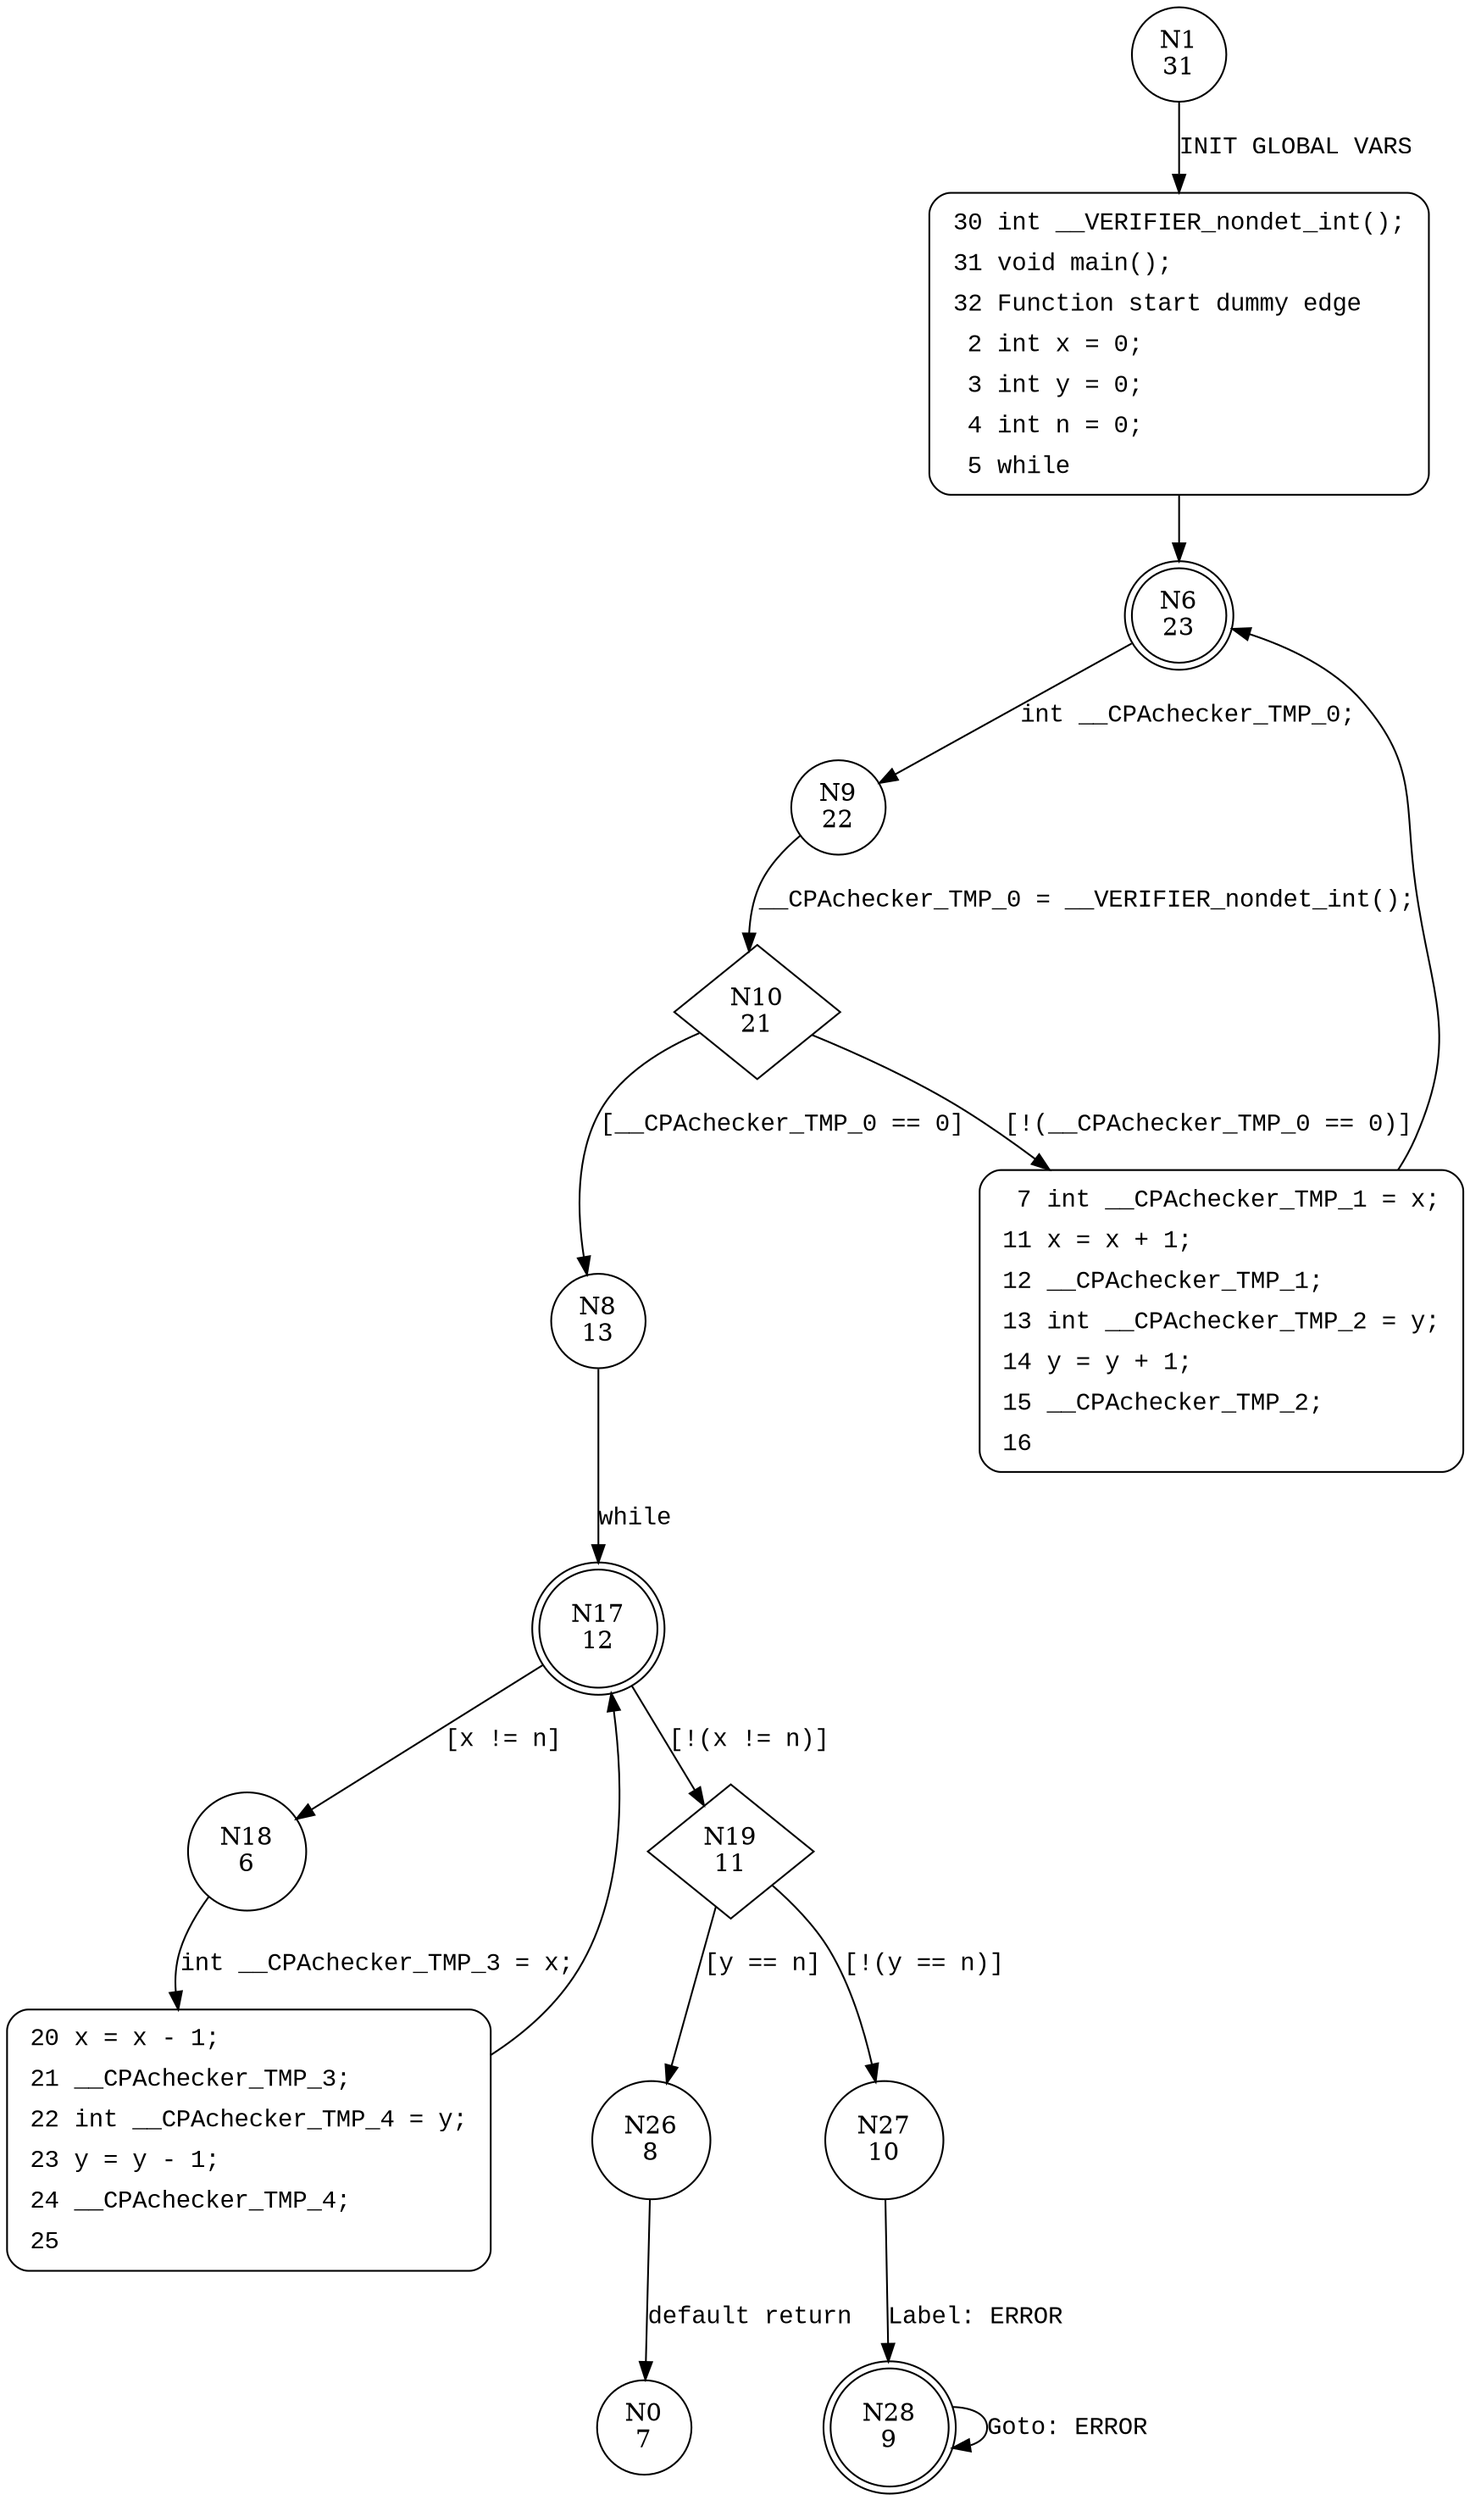 digraph main {
1 [shape="circle" label="N1\n31"]
30 [shape="circle" label="N30\n30"]
6 [shape="doublecircle" label="N6\n23"]
9 [shape="circle" label="N9\n22"]
10 [shape="diamond" label="N10\n21"]
8 [shape="circle" label="N8\n13"]
7 [shape="circle" label="N7\n20"]
17 [shape="doublecircle" label="N17\n12"]
18 [shape="circle" label="N18\n6"]
19 [shape="diamond" label="N19\n11"]
26 [shape="circle" label="N26\n8"]
27 [shape="circle" label="N27\n10"]
28 [shape="doublecircle" label="N28\n9"]
20 [shape="circle" label="N20\n5"]
0 [shape="circle" label="N0\n7"]
30 [style="filled,bold" penwidth="1" fillcolor="white" fontname="Courier New" shape="Mrecord" label=<<table border="0" cellborder="0" cellpadding="3" bgcolor="white"><tr><td align="right">30</td><td align="left">int __VERIFIER_nondet_int();</td></tr><tr><td align="right">31</td><td align="left">void main();</td></tr><tr><td align="right">32</td><td align="left">Function start dummy edge</td></tr><tr><td align="right">2</td><td align="left">int x = 0;</td></tr><tr><td align="right">3</td><td align="left">int y = 0;</td></tr><tr><td align="right">4</td><td align="left">int n = 0;</td></tr><tr><td align="right">5</td><td align="left">while</td></tr></table>>]
30 -> 6[label=""]
7 [style="filled,bold" penwidth="1" fillcolor="white" fontname="Courier New" shape="Mrecord" label=<<table border="0" cellborder="0" cellpadding="3" bgcolor="white"><tr><td align="right">7</td><td align="left">int __CPAchecker_TMP_1 = x;</td></tr><tr><td align="right">11</td><td align="left">x = x + 1;</td></tr><tr><td align="right">12</td><td align="left">__CPAchecker_TMP_1;</td></tr><tr><td align="right">13</td><td align="left">int __CPAchecker_TMP_2 = y;</td></tr><tr><td align="right">14</td><td align="left">y = y + 1;</td></tr><tr><td align="right">15</td><td align="left">__CPAchecker_TMP_2;</td></tr><tr><td align="right">16</td><td align="left"></td></tr></table>>]
7 -> 6[label=""]
20 [style="filled,bold" penwidth="1" fillcolor="white" fontname="Courier New" shape="Mrecord" label=<<table border="0" cellborder="0" cellpadding="3" bgcolor="white"><tr><td align="right">20</td><td align="left">x = x - 1;</td></tr><tr><td align="right">21</td><td align="left">__CPAchecker_TMP_3;</td></tr><tr><td align="right">22</td><td align="left">int __CPAchecker_TMP_4 = y;</td></tr><tr><td align="right">23</td><td align="left">y = y - 1;</td></tr><tr><td align="right">24</td><td align="left">__CPAchecker_TMP_4;</td></tr><tr><td align="right">25</td><td align="left"></td></tr></table>>]
20 -> 17[label=""]
1 -> 30 [label="INIT GLOBAL VARS" fontname="Courier New"]
6 -> 9 [label="int __CPAchecker_TMP_0;" fontname="Courier New"]
10 -> 8 [label="[__CPAchecker_TMP_0 == 0]" fontname="Courier New"]
10 -> 7 [label="[!(__CPAchecker_TMP_0 == 0)]" fontname="Courier New"]
8 -> 17 [label="while" fontname="Courier New"]
17 -> 18 [label="[x != n]" fontname="Courier New"]
17 -> 19 [label="[!(x != n)]" fontname="Courier New"]
19 -> 26 [label="[y == n]" fontname="Courier New"]
19 -> 27 [label="[!(y == n)]" fontname="Courier New"]
28 -> 28 [label="Goto: ERROR" fontname="Courier New"]
18 -> 20 [label="int __CPAchecker_TMP_3 = x;" fontname="Courier New"]
9 -> 10 [label="__CPAchecker_TMP_0 = __VERIFIER_nondet_int();" fontname="Courier New"]
27 -> 28 [label="Label: ERROR" fontname="Courier New"]
26 -> 0 [label="default return" fontname="Courier New"]
}